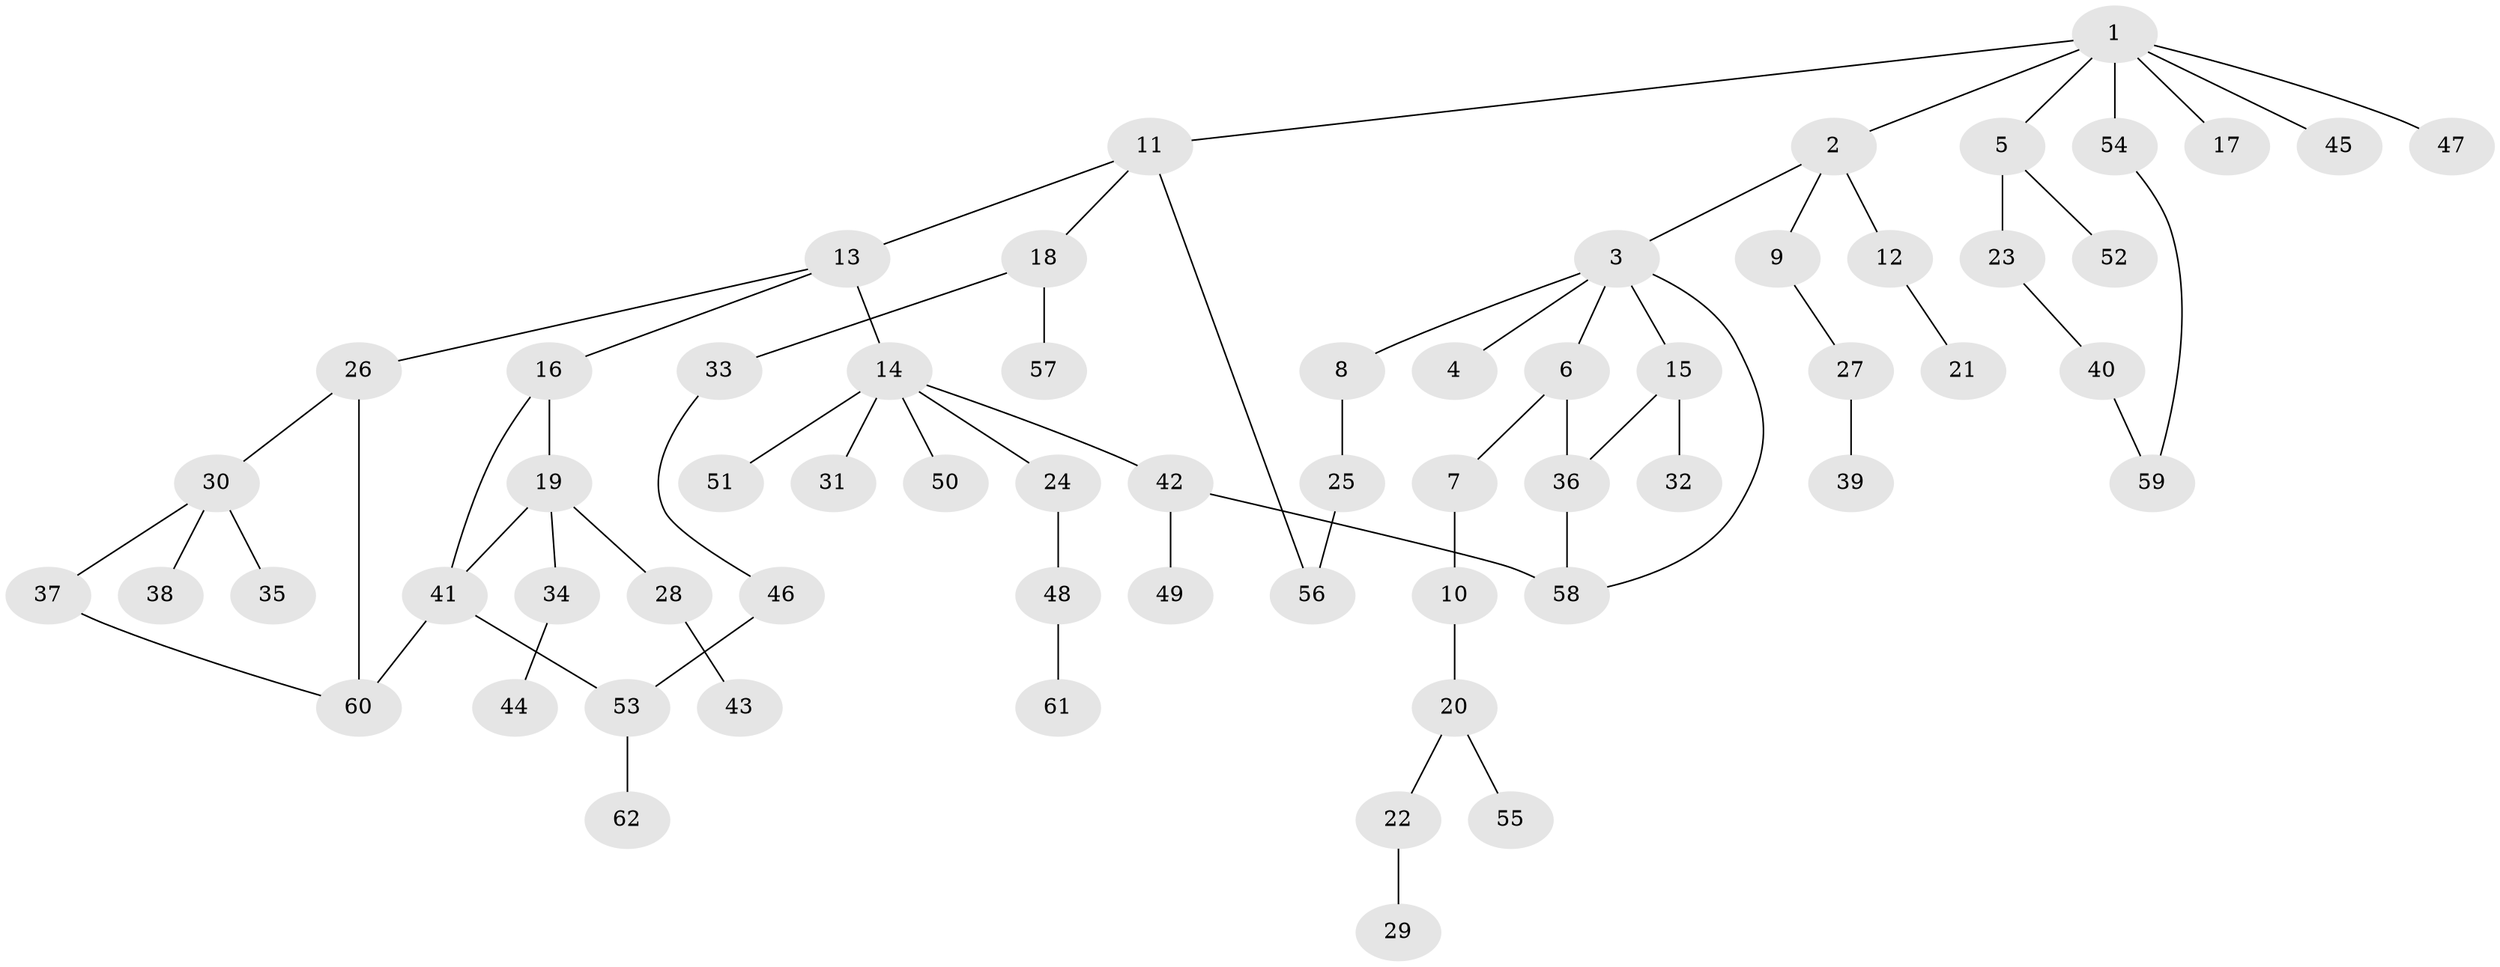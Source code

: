 // coarse degree distribution, {1: 0.5483870967741935, 4: 0.03225806451612903, 2: 0.2903225806451613, 3: 0.03225806451612903, 5: 0.03225806451612903, 13: 0.03225806451612903, 8: 0.03225806451612903}
// Generated by graph-tools (version 1.1) at 2025/44/03/04/25 21:44:59]
// undirected, 62 vertices, 70 edges
graph export_dot {
graph [start="1"]
  node [color=gray90,style=filled];
  1;
  2;
  3;
  4;
  5;
  6;
  7;
  8;
  9;
  10;
  11;
  12;
  13;
  14;
  15;
  16;
  17;
  18;
  19;
  20;
  21;
  22;
  23;
  24;
  25;
  26;
  27;
  28;
  29;
  30;
  31;
  32;
  33;
  34;
  35;
  36;
  37;
  38;
  39;
  40;
  41;
  42;
  43;
  44;
  45;
  46;
  47;
  48;
  49;
  50;
  51;
  52;
  53;
  54;
  55;
  56;
  57;
  58;
  59;
  60;
  61;
  62;
  1 -- 2;
  1 -- 5;
  1 -- 11;
  1 -- 17;
  1 -- 45;
  1 -- 47;
  1 -- 54;
  2 -- 3;
  2 -- 9;
  2 -- 12;
  3 -- 4;
  3 -- 6;
  3 -- 8;
  3 -- 15;
  3 -- 58;
  5 -- 23;
  5 -- 52;
  6 -- 7;
  6 -- 36;
  7 -- 10;
  8 -- 25;
  9 -- 27;
  10 -- 20;
  11 -- 13;
  11 -- 18;
  11 -- 56;
  12 -- 21;
  13 -- 14;
  13 -- 16;
  13 -- 26;
  14 -- 24;
  14 -- 31;
  14 -- 42;
  14 -- 50;
  14 -- 51;
  15 -- 32;
  15 -- 36;
  16 -- 19;
  16 -- 41;
  18 -- 33;
  18 -- 57;
  19 -- 28;
  19 -- 34;
  19 -- 41;
  20 -- 22;
  20 -- 55;
  22 -- 29;
  23 -- 40;
  24 -- 48;
  25 -- 56;
  26 -- 30;
  26 -- 60;
  27 -- 39;
  28 -- 43;
  30 -- 35;
  30 -- 37;
  30 -- 38;
  33 -- 46;
  34 -- 44;
  36 -- 58;
  37 -- 60;
  40 -- 59;
  41 -- 53;
  41 -- 60;
  42 -- 49;
  42 -- 58;
  46 -- 53;
  48 -- 61;
  53 -- 62;
  54 -- 59;
}
